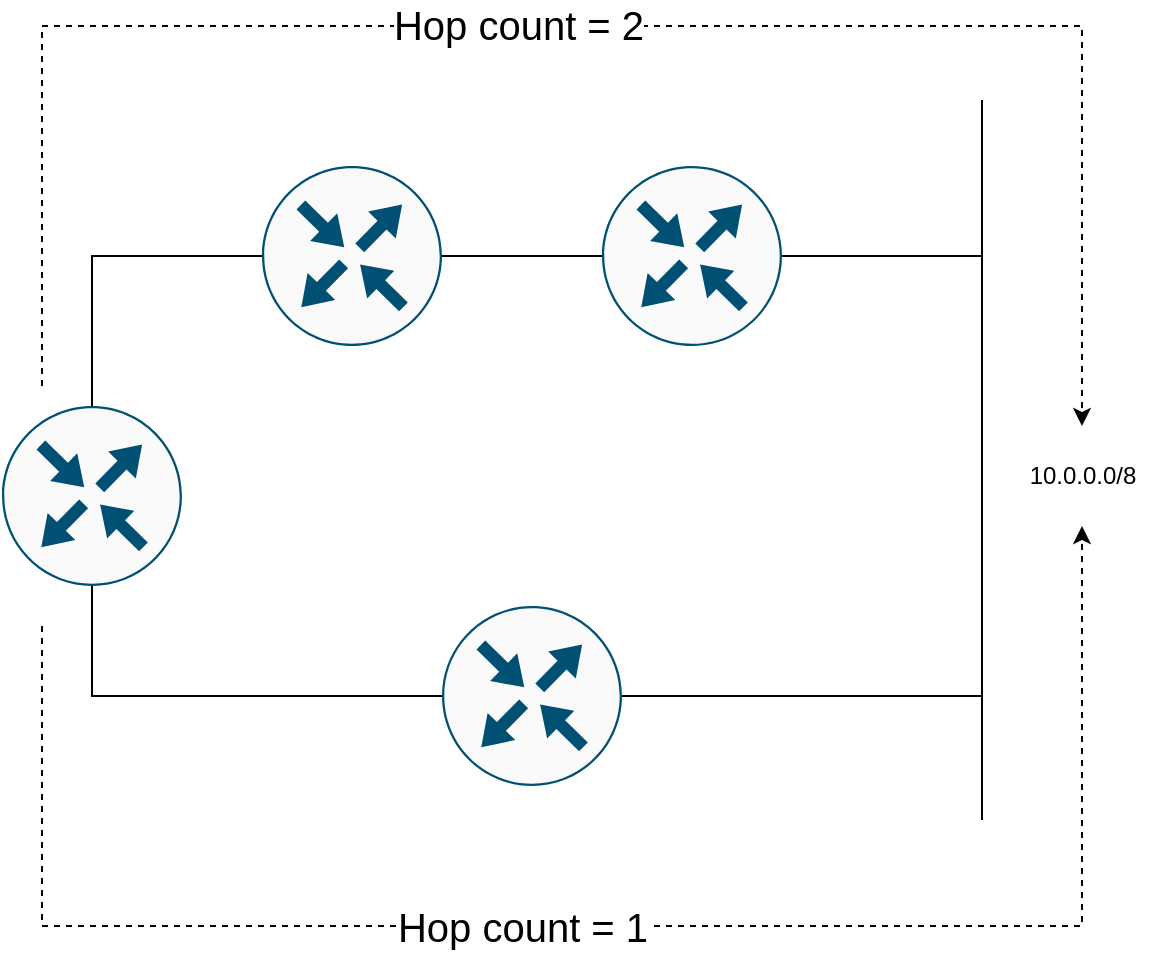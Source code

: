 <mxfile version="27.0.9">
  <diagram name="Page-1" id="_XsJ5RISwm-DCJaWn4uy">
    <mxGraphModel dx="706" dy="503" grid="1" gridSize="10" guides="1" tooltips="1" connect="1" arrows="1" fold="1" page="1" pageScale="1" pageWidth="850" pageHeight="1100" math="0" shadow="0">
      <root>
        <mxCell id="0" />
        <mxCell id="1" parent="0" />
        <mxCell id="Xh_-8GFSFD8Ks_VT3ShR-90" value="" style="sketch=0;points=[[0.5,0,0],[1,0.5,0],[0.5,1,0],[0,0.5,0],[0.145,0.145,0],[0.856,0.145,0],[0.855,0.856,0],[0.145,0.855,0]];verticalLabelPosition=bottom;html=1;verticalAlign=top;aspect=fixed;align=center;pointerEvents=1;shape=mxgraph.cisco19.rect;prIcon=router;fillColor=#FAFAFA;strokeColor=#005073;" vertex="1" parent="1">
          <mxGeometry x="190" y="350" width="90" height="90" as="geometry" />
        </mxCell>
        <mxCell id="Xh_-8GFSFD8Ks_VT3ShR-91" value="" style="sketch=0;points=[[0.5,0,0],[1,0.5,0],[0.5,1,0],[0,0.5,0],[0.145,0.145,0],[0.856,0.145,0],[0.855,0.856,0],[0.145,0.855,0]];verticalLabelPosition=bottom;html=1;verticalAlign=top;aspect=fixed;align=center;pointerEvents=1;shape=mxgraph.cisco19.rect;prIcon=router;fillColor=#FAFAFA;strokeColor=#005073;" vertex="1" parent="1">
          <mxGeometry x="360" y="350" width="90" height="90" as="geometry" />
        </mxCell>
        <mxCell id="Xh_-8GFSFD8Ks_VT3ShR-92" value="" style="sketch=0;points=[[0.5,0,0],[1,0.5,0],[0.5,1,0],[0,0.5,0],[0.145,0.145,0],[0.856,0.145,0],[0.855,0.856,0],[0.145,0.855,0]];verticalLabelPosition=bottom;html=1;verticalAlign=top;aspect=fixed;align=center;pointerEvents=1;shape=mxgraph.cisco19.rect;prIcon=router;fillColor=#FAFAFA;strokeColor=#005073;" vertex="1" parent="1">
          <mxGeometry x="280" y="570" width="90" height="90" as="geometry" />
        </mxCell>
        <mxCell id="Xh_-8GFSFD8Ks_VT3ShR-93" value="" style="sketch=0;points=[[0.5,0,0],[1,0.5,0],[0.5,1,0],[0,0.5,0],[0.145,0.145,0],[0.856,0.145,0],[0.855,0.856,0],[0.145,0.855,0]];verticalLabelPosition=bottom;html=1;verticalAlign=top;aspect=fixed;align=center;pointerEvents=1;shape=mxgraph.cisco19.rect;prIcon=router;fillColor=#FAFAFA;strokeColor=#005073;" vertex="1" parent="1">
          <mxGeometry x="60" y="470" width="90" height="90" as="geometry" />
        </mxCell>
        <mxCell id="Xh_-8GFSFD8Ks_VT3ShR-94" value="" style="endArrow=none;html=1;rounded=0;exitX=0.5;exitY=0;exitDx=0;exitDy=0;exitPerimeter=0;entryX=0;entryY=0.5;entryDx=0;entryDy=0;entryPerimeter=0;" edge="1" parent="1" source="Xh_-8GFSFD8Ks_VT3ShR-93" target="Xh_-8GFSFD8Ks_VT3ShR-90">
          <mxGeometry width="50" height="50" relative="1" as="geometry">
            <mxPoint x="280" y="450" as="sourcePoint" />
            <mxPoint x="160" y="390" as="targetPoint" />
            <Array as="points">
              <mxPoint x="105" y="395" />
            </Array>
          </mxGeometry>
        </mxCell>
        <mxCell id="Xh_-8GFSFD8Ks_VT3ShR-95" value="" style="endArrow=none;html=1;rounded=0;exitX=0;exitY=0.5;exitDx=0;exitDy=0;exitPerimeter=0;entryX=0.5;entryY=1;entryDx=0;entryDy=0;entryPerimeter=0;" edge="1" parent="1" source="Xh_-8GFSFD8Ks_VT3ShR-92" target="Xh_-8GFSFD8Ks_VT3ShR-93">
          <mxGeometry width="50" height="50" relative="1" as="geometry">
            <mxPoint x="65" y="675" as="sourcePoint" />
            <mxPoint x="150" y="600" as="targetPoint" />
            <Array as="points">
              <mxPoint x="105" y="615" />
            </Array>
          </mxGeometry>
        </mxCell>
        <mxCell id="Xh_-8GFSFD8Ks_VT3ShR-96" value="" style="endArrow=none;html=1;rounded=0;" edge="1" parent="1">
          <mxGeometry width="50" height="50" relative="1" as="geometry">
            <mxPoint x="550" y="677" as="sourcePoint" />
            <mxPoint x="550" y="317" as="targetPoint" />
          </mxGeometry>
        </mxCell>
        <mxCell id="Xh_-8GFSFD8Ks_VT3ShR-97" value="" style="endArrow=none;html=1;rounded=0;exitX=1;exitY=0.5;exitDx=0;exitDy=0;exitPerimeter=0;entryX=0;entryY=0.5;entryDx=0;entryDy=0;entryPerimeter=0;" edge="1" parent="1" source="Xh_-8GFSFD8Ks_VT3ShR-90" target="Xh_-8GFSFD8Ks_VT3ShR-91">
          <mxGeometry width="50" height="50" relative="1" as="geometry">
            <mxPoint x="280" y="430" as="sourcePoint" />
            <mxPoint x="330" y="380" as="targetPoint" />
          </mxGeometry>
        </mxCell>
        <mxCell id="Xh_-8GFSFD8Ks_VT3ShR-98" value="" style="endArrow=none;html=1;rounded=0;exitX=1;exitY=0.5;exitDx=0;exitDy=0;exitPerimeter=0;" edge="1" parent="1" source="Xh_-8GFSFD8Ks_VT3ShR-92">
          <mxGeometry width="50" height="50" relative="1" as="geometry">
            <mxPoint x="410" y="614.5" as="sourcePoint" />
            <mxPoint x="550" y="615" as="targetPoint" />
          </mxGeometry>
        </mxCell>
        <mxCell id="Xh_-8GFSFD8Ks_VT3ShR-99" value="" style="endArrow=none;html=1;rounded=0;exitX=1;exitY=0.5;exitDx=0;exitDy=0;exitPerimeter=0;" edge="1" parent="1" source="Xh_-8GFSFD8Ks_VT3ShR-91">
          <mxGeometry width="50" height="50" relative="1" as="geometry">
            <mxPoint x="480" y="394.5" as="sourcePoint" />
            <mxPoint x="550" y="395" as="targetPoint" />
          </mxGeometry>
        </mxCell>
        <mxCell id="Xh_-8GFSFD8Ks_VT3ShR-100" value="10.0.0.0/8" style="text;html=1;align=center;verticalAlign=middle;resizable=0;points=[];autosize=1;strokeColor=none;fillColor=none;" vertex="1" parent="1">
          <mxGeometry x="560" y="490" width="80" height="30" as="geometry" />
        </mxCell>
        <mxCell id="Xh_-8GFSFD8Ks_VT3ShR-101" value="" style="endArrow=classic;html=1;rounded=0;dashed=1;" edge="1" parent="1">
          <mxGeometry width="50" height="50" relative="1" as="geometry">
            <mxPoint x="80" y="460" as="sourcePoint" />
            <mxPoint x="600" y="480" as="targetPoint" />
            <Array as="points">
              <mxPoint x="80" y="280" />
              <mxPoint x="600" y="280" />
            </Array>
          </mxGeometry>
        </mxCell>
        <mxCell id="Xh_-8GFSFD8Ks_VT3ShR-103" value="&lt;font style=&quot;font-size: 20px;&quot;&gt;Hop count = 2&lt;/font&gt;" style="edgeLabel;html=1;align=center;verticalAlign=middle;resizable=0;points=[];" vertex="1" connectable="0" parent="Xh_-8GFSFD8Ks_VT3ShR-101">
          <mxGeometry x="-0.071" y="-1" relative="1" as="geometry">
            <mxPoint y="-2" as="offset" />
          </mxGeometry>
        </mxCell>
        <mxCell id="Xh_-8GFSFD8Ks_VT3ShR-102" value="" style="endArrow=classic;html=1;rounded=0;dashed=1;" edge="1" parent="1">
          <mxGeometry width="50" height="50" relative="1" as="geometry">
            <mxPoint x="80" y="580" as="sourcePoint" />
            <mxPoint x="600" y="530" as="targetPoint" />
            <Array as="points">
              <mxPoint x="80" y="730" />
              <mxPoint x="600" y="730" />
            </Array>
          </mxGeometry>
        </mxCell>
        <mxCell id="Xh_-8GFSFD8Ks_VT3ShR-104" value="&lt;font style=&quot;font-size: 20px;&quot;&gt;Hop count = 1&lt;/font&gt;" style="edgeLabel;html=1;align=center;verticalAlign=middle;resizable=0;points=[];" vertex="1" connectable="0" parent="1">
          <mxGeometry x="320" y="730" as="geometry" />
        </mxCell>
      </root>
    </mxGraphModel>
  </diagram>
</mxfile>
